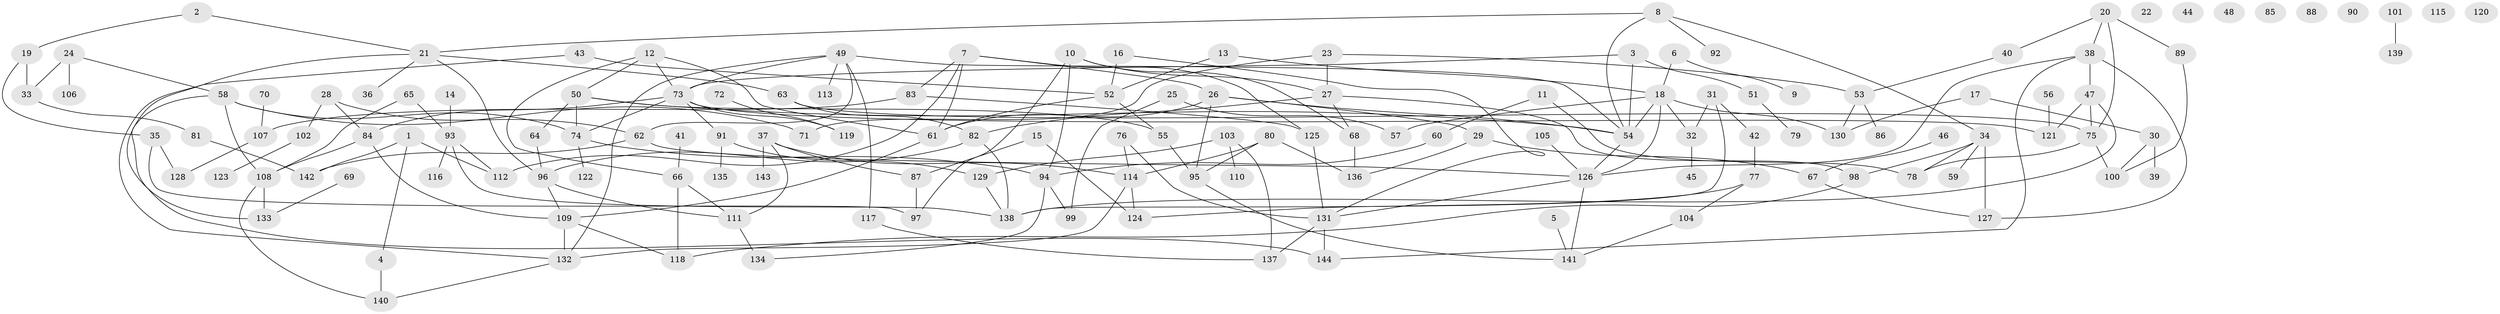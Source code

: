 // coarse degree distribution, {3: 0.2653061224489796, 12: 0.061224489795918366, 6: 0.10204081632653061, 2: 0.12244897959183673, 8: 0.061224489795918366, 1: 0.12244897959183673, 4: 0.08163265306122448, 5: 0.10204081632653061, 7: 0.061224489795918366, 9: 0.02040816326530612}
// Generated by graph-tools (version 1.1) at 2025/47/03/04/25 22:47:55]
// undirected, 144 vertices, 202 edges
graph export_dot {
  node [color=gray90,style=filled];
  1;
  2;
  3;
  4;
  5;
  6;
  7;
  8;
  9;
  10;
  11;
  12;
  13;
  14;
  15;
  16;
  17;
  18;
  19;
  20;
  21;
  22;
  23;
  24;
  25;
  26;
  27;
  28;
  29;
  30;
  31;
  32;
  33;
  34;
  35;
  36;
  37;
  38;
  39;
  40;
  41;
  42;
  43;
  44;
  45;
  46;
  47;
  48;
  49;
  50;
  51;
  52;
  53;
  54;
  55;
  56;
  57;
  58;
  59;
  60;
  61;
  62;
  63;
  64;
  65;
  66;
  67;
  68;
  69;
  70;
  71;
  72;
  73;
  74;
  75;
  76;
  77;
  78;
  79;
  80;
  81;
  82;
  83;
  84;
  85;
  86;
  87;
  88;
  89;
  90;
  91;
  92;
  93;
  94;
  95;
  96;
  97;
  98;
  99;
  100;
  101;
  102;
  103;
  104;
  105;
  106;
  107;
  108;
  109;
  110;
  111;
  112;
  113;
  114;
  115;
  116;
  117;
  118;
  119;
  120;
  121;
  122;
  123;
  124;
  125;
  126;
  127;
  128;
  129;
  130;
  131;
  132;
  133;
  134;
  135;
  136;
  137;
  138;
  139;
  140;
  141;
  142;
  143;
  144;
  1 -- 4;
  1 -- 112;
  1 -- 142;
  2 -- 19;
  2 -- 21;
  3 -- 51;
  3 -- 54;
  3 -- 73;
  4 -- 140;
  5 -- 141;
  6 -- 9;
  6 -- 18;
  7 -- 26;
  7 -- 61;
  7 -- 83;
  7 -- 112;
  7 -- 125;
  8 -- 21;
  8 -- 34;
  8 -- 54;
  8 -- 92;
  10 -- 27;
  10 -- 68;
  10 -- 94;
  10 -- 97;
  11 -- 60;
  11 -- 78;
  12 -- 50;
  12 -- 61;
  12 -- 66;
  12 -- 73;
  13 -- 18;
  13 -- 52;
  14 -- 93;
  15 -- 87;
  15 -- 124;
  16 -- 52;
  16 -- 131;
  17 -- 30;
  17 -- 130;
  18 -- 32;
  18 -- 54;
  18 -- 57;
  18 -- 126;
  18 -- 130;
  19 -- 33;
  19 -- 35;
  20 -- 38;
  20 -- 40;
  20 -- 75;
  20 -- 89;
  21 -- 36;
  21 -- 63;
  21 -- 96;
  21 -- 133;
  23 -- 27;
  23 -- 53;
  23 -- 71;
  24 -- 33;
  24 -- 58;
  24 -- 106;
  25 -- 57;
  25 -- 99;
  26 -- 29;
  26 -- 54;
  26 -- 61;
  26 -- 95;
  27 -- 68;
  27 -- 82;
  27 -- 98;
  28 -- 62;
  28 -- 84;
  28 -- 102;
  29 -- 67;
  29 -- 136;
  30 -- 39;
  30 -- 100;
  31 -- 32;
  31 -- 42;
  31 -- 138;
  32 -- 45;
  33 -- 81;
  34 -- 59;
  34 -- 78;
  34 -- 98;
  34 -- 127;
  35 -- 97;
  35 -- 128;
  37 -- 87;
  37 -- 111;
  37 -- 114;
  37 -- 143;
  38 -- 47;
  38 -- 126;
  38 -- 127;
  38 -- 144;
  40 -- 53;
  41 -- 66;
  42 -- 77;
  43 -- 52;
  43 -- 132;
  46 -- 67;
  47 -- 75;
  47 -- 121;
  47 -- 138;
  49 -- 54;
  49 -- 62;
  49 -- 73;
  49 -- 113;
  49 -- 117;
  49 -- 132;
  50 -- 54;
  50 -- 55;
  50 -- 64;
  50 -- 74;
  51 -- 79;
  52 -- 55;
  52 -- 61;
  53 -- 86;
  53 -- 130;
  54 -- 126;
  55 -- 95;
  56 -- 121;
  58 -- 71;
  58 -- 74;
  58 -- 108;
  58 -- 144;
  60 -- 94;
  61 -- 109;
  62 -- 126;
  62 -- 142;
  63 -- 75;
  63 -- 82;
  64 -- 96;
  65 -- 93;
  65 -- 108;
  66 -- 111;
  66 -- 118;
  67 -- 127;
  68 -- 136;
  69 -- 133;
  70 -- 107;
  72 -- 119;
  73 -- 74;
  73 -- 84;
  73 -- 91;
  73 -- 119;
  73 -- 121;
  74 -- 94;
  74 -- 122;
  75 -- 78;
  75 -- 100;
  76 -- 114;
  76 -- 131;
  77 -- 104;
  77 -- 124;
  80 -- 95;
  80 -- 114;
  80 -- 136;
  81 -- 142;
  82 -- 96;
  82 -- 138;
  83 -- 107;
  83 -- 125;
  84 -- 108;
  84 -- 109;
  87 -- 97;
  89 -- 100;
  91 -- 129;
  91 -- 135;
  93 -- 112;
  93 -- 116;
  93 -- 138;
  94 -- 99;
  94 -- 134;
  95 -- 141;
  96 -- 109;
  96 -- 111;
  98 -- 118;
  101 -- 139;
  102 -- 123;
  103 -- 110;
  103 -- 129;
  103 -- 137;
  104 -- 141;
  105 -- 126;
  107 -- 128;
  108 -- 133;
  108 -- 140;
  109 -- 118;
  109 -- 132;
  111 -- 134;
  114 -- 124;
  114 -- 132;
  117 -- 137;
  125 -- 131;
  126 -- 131;
  126 -- 141;
  129 -- 138;
  131 -- 137;
  131 -- 144;
  132 -- 140;
}
